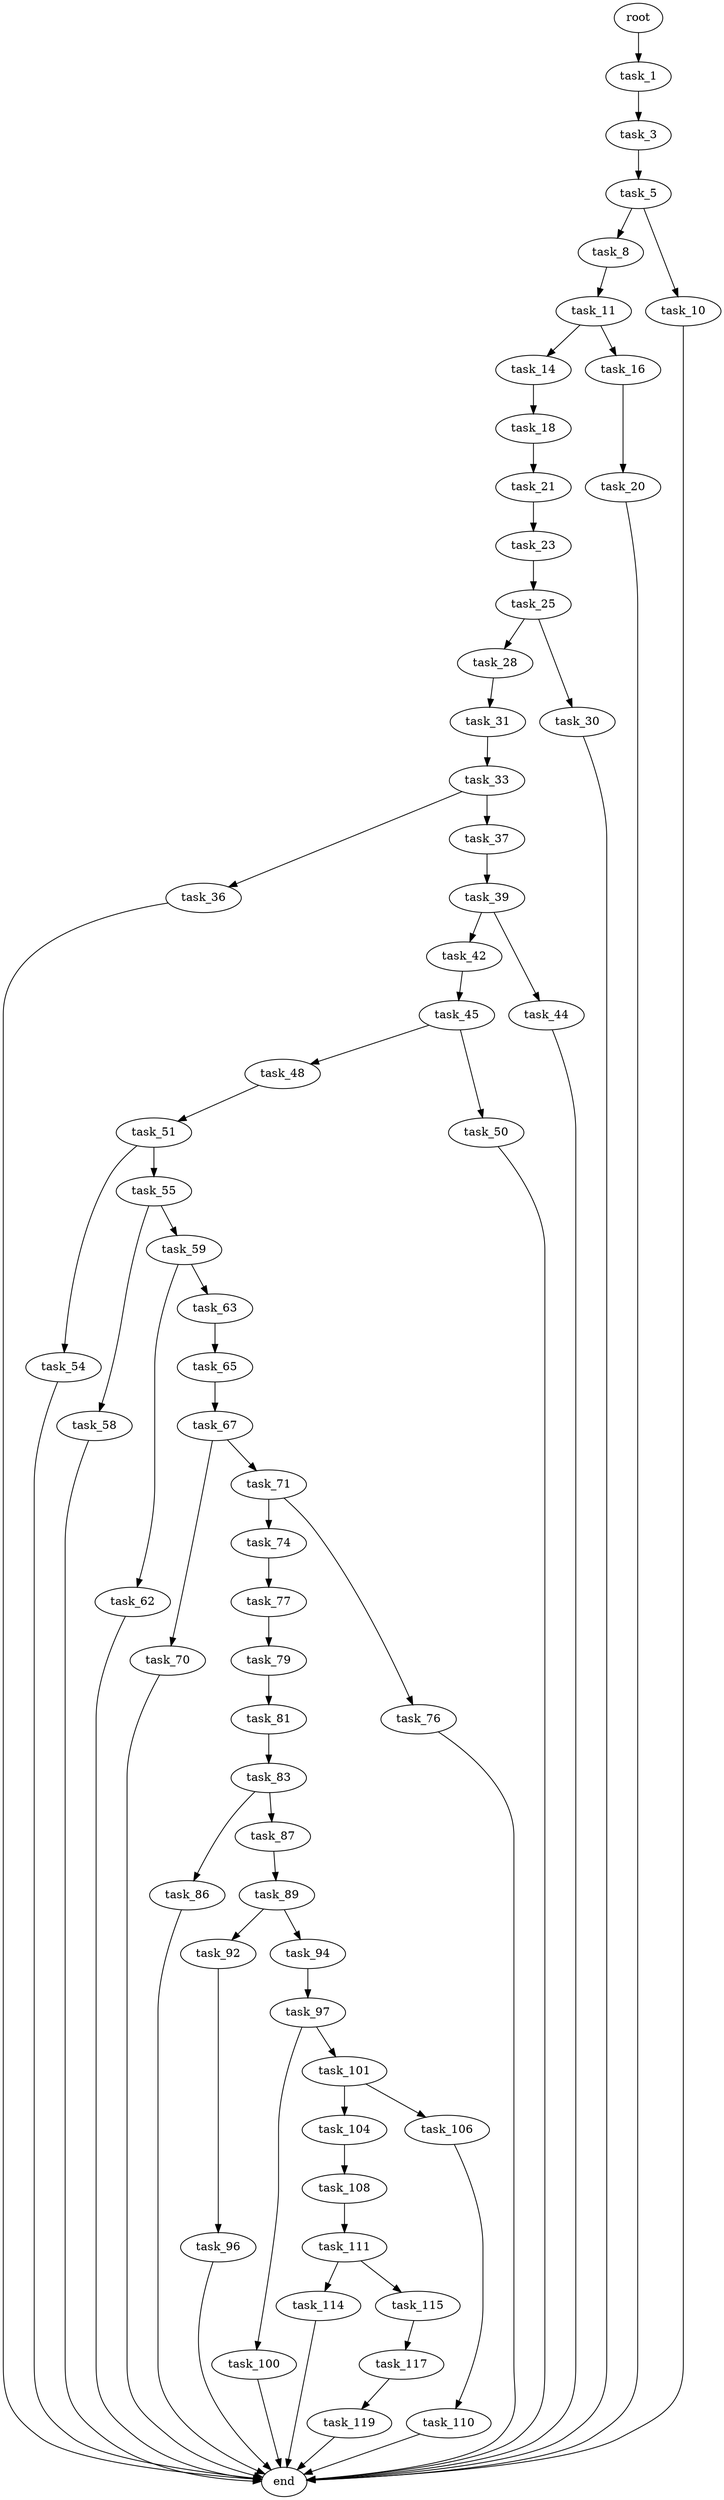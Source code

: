 digraph G {
  root [size="0.000000"];
  task_1 [size="291471194917.000000"];
  task_3 [size="782757789696.000000"];
  task_5 [size="134217728000.000000"];
  task_8 [size="10623651992.000000"];
  task_10 [size="10761779018.000000"];
  task_11 [size="402761703868.000000"];
  task_14 [size="19637507916.000000"];
  task_16 [size="68719476736.000000"];
  task_18 [size="460169574589.000000"];
  task_20 [size="782757789696.000000"];
  task_21 [size="9212066090.000000"];
  task_23 [size="158738032589.000000"];
  task_25 [size="13011061995.000000"];
  task_28 [size="29343423817.000000"];
  task_30 [size="231928233984.000000"];
  task_31 [size="369945590465.000000"];
  task_33 [size="287603505.000000"];
  task_36 [size="162146875392.000000"];
  task_37 [size="37049182458.000000"];
  task_39 [size="503572927953.000000"];
  task_42 [size="3757606084.000000"];
  task_44 [size="12043313399.000000"];
  task_45 [size="1278071923555.000000"];
  task_48 [size="5585527076.000000"];
  task_50 [size="2771508013.000000"];
  task_51 [size="103737896001.000000"];
  task_54 [size="439857064430.000000"];
  task_55 [size="163744912789.000000"];
  task_58 [size="698851274194.000000"];
  task_59 [size="782757789696.000000"];
  task_62 [size="134217728000.000000"];
  task_63 [size="8589934592.000000"];
  task_65 [size="7827366857.000000"];
  task_67 [size="37587670395.000000"];
  task_70 [size="1073741824000.000000"];
  task_71 [size="3098246450.000000"];
  task_74 [size="782757789696.000000"];
  task_76 [size="350203509651.000000"];
  task_77 [size="3793363977.000000"];
  task_79 [size="68719476736.000000"];
  task_81 [size="11777224983.000000"];
  task_83 [size="170206715164.000000"];
  task_86 [size="57212549066.000000"];
  task_87 [size="8589934592.000000"];
  task_89 [size="3218511304.000000"];
  task_92 [size="295626771123.000000"];
  task_94 [size="13747375348.000000"];
  task_96 [size="793459301211.000000"];
  task_97 [size="231928233984.000000"];
  task_100 [size="42422627257.000000"];
  task_101 [size="1073649300633.000000"];
  task_104 [size="8589934592.000000"];
  task_106 [size="714391951134.000000"];
  task_108 [size="549755813888.000000"];
  task_110 [size="549755813888.000000"];
  task_111 [size="16546311774.000000"];
  task_114 [size="6522156517.000000"];
  task_115 [size="138656444747.000000"];
  task_117 [size="782757789696.000000"];
  task_119 [size="29482890645.000000"];
  end [size="0.000000"];

  root -> task_1 [size="1.000000"];
  task_1 -> task_3 [size="679477248.000000"];
  task_3 -> task_5 [size="679477248.000000"];
  task_5 -> task_8 [size="209715200.000000"];
  task_5 -> task_10 [size="209715200.000000"];
  task_8 -> task_11 [size="411041792.000000"];
  task_10 -> end [size="1.000000"];
  task_11 -> task_14 [size="411041792.000000"];
  task_11 -> task_16 [size="411041792.000000"];
  task_14 -> task_18 [size="411041792.000000"];
  task_16 -> task_20 [size="134217728.000000"];
  task_18 -> task_21 [size="536870912.000000"];
  task_20 -> end [size="1.000000"];
  task_21 -> task_23 [size="301989888.000000"];
  task_23 -> task_25 [size="411041792.000000"];
  task_25 -> task_28 [size="679477248.000000"];
  task_25 -> task_30 [size="679477248.000000"];
  task_28 -> task_31 [size="679477248.000000"];
  task_30 -> end [size="1.000000"];
  task_31 -> task_33 [size="301989888.000000"];
  task_33 -> task_36 [size="33554432.000000"];
  task_33 -> task_37 [size="33554432.000000"];
  task_36 -> end [size="1.000000"];
  task_37 -> task_39 [size="75497472.000000"];
  task_39 -> task_42 [size="838860800.000000"];
  task_39 -> task_44 [size="838860800.000000"];
  task_42 -> task_45 [size="134217728.000000"];
  task_44 -> end [size="1.000000"];
  task_45 -> task_48 [size="838860800.000000"];
  task_45 -> task_50 [size="838860800.000000"];
  task_48 -> task_51 [size="301989888.000000"];
  task_50 -> end [size="1.000000"];
  task_51 -> task_54 [size="75497472.000000"];
  task_51 -> task_55 [size="75497472.000000"];
  task_54 -> end [size="1.000000"];
  task_55 -> task_58 [size="209715200.000000"];
  task_55 -> task_59 [size="209715200.000000"];
  task_58 -> end [size="1.000000"];
  task_59 -> task_62 [size="679477248.000000"];
  task_59 -> task_63 [size="679477248.000000"];
  task_62 -> end [size="1.000000"];
  task_63 -> task_65 [size="33554432.000000"];
  task_65 -> task_67 [size="536870912.000000"];
  task_67 -> task_70 [size="838860800.000000"];
  task_67 -> task_71 [size="838860800.000000"];
  task_70 -> end [size="1.000000"];
  task_71 -> task_74 [size="75497472.000000"];
  task_71 -> task_76 [size="75497472.000000"];
  task_74 -> task_77 [size="679477248.000000"];
  task_76 -> end [size="1.000000"];
  task_77 -> task_79 [size="411041792.000000"];
  task_79 -> task_81 [size="134217728.000000"];
  task_81 -> task_83 [size="536870912.000000"];
  task_83 -> task_86 [size="209715200.000000"];
  task_83 -> task_87 [size="209715200.000000"];
  task_86 -> end [size="1.000000"];
  task_87 -> task_89 [size="33554432.000000"];
  task_89 -> task_92 [size="75497472.000000"];
  task_89 -> task_94 [size="75497472.000000"];
  task_92 -> task_96 [size="209715200.000000"];
  task_94 -> task_97 [size="301989888.000000"];
  task_96 -> end [size="1.000000"];
  task_97 -> task_100 [size="301989888.000000"];
  task_97 -> task_101 [size="301989888.000000"];
  task_100 -> end [size="1.000000"];
  task_101 -> task_104 [size="679477248.000000"];
  task_101 -> task_106 [size="679477248.000000"];
  task_104 -> task_108 [size="33554432.000000"];
  task_106 -> task_110 [size="679477248.000000"];
  task_108 -> task_111 [size="536870912.000000"];
  task_110 -> end [size="1.000000"];
  task_111 -> task_114 [size="838860800.000000"];
  task_111 -> task_115 [size="838860800.000000"];
  task_114 -> end [size="1.000000"];
  task_115 -> task_117 [size="209715200.000000"];
  task_117 -> task_119 [size="679477248.000000"];
  task_119 -> end [size="1.000000"];
}
